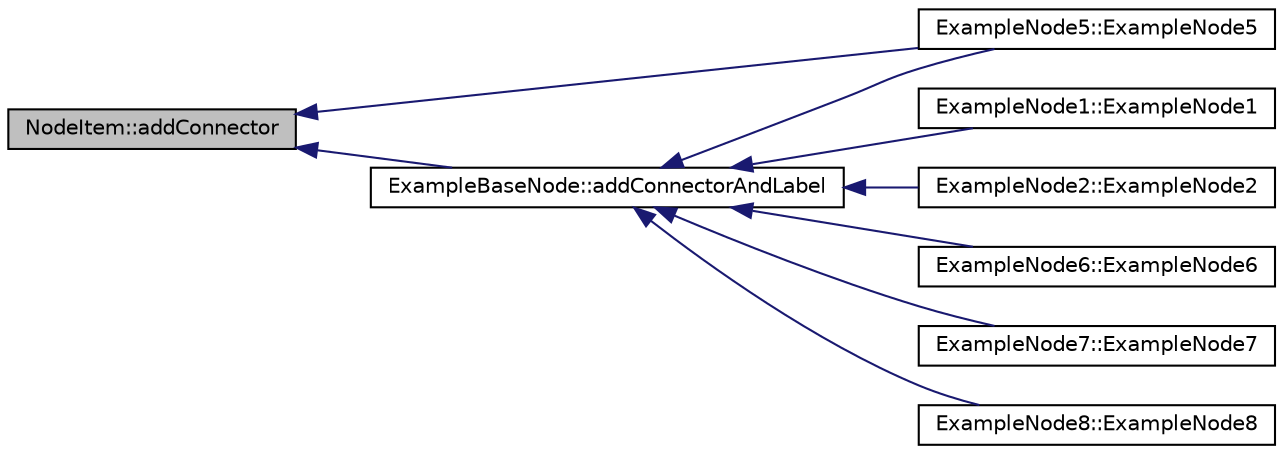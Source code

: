 digraph G
{
  edge [fontname="Helvetica",fontsize="10",labelfontname="Helvetica",labelfontsize="10"];
  node [fontname="Helvetica",fontsize="10",shape=record];
  rankdir="LR";
  Node1 [label="NodeItem::addConnector",height=0.2,width=0.4,color="black", fillcolor="grey75", style="filled" fontcolor="black"];
  Node1 -> Node2 [dir="back",color="midnightblue",fontsize="10",style="solid",fontname="Helvetica"];
  Node2 [label="ExampleBaseNode::addConnectorAndLabel",height=0.2,width=0.4,color="black", fillcolor="white", style="filled",URL="$class_example_base_node.html#aed011fddfd3b34d2dc1dd7ba306fa0bb"];
  Node2 -> Node3 [dir="back",color="midnightblue",fontsize="10",style="solid",fontname="Helvetica"];
  Node3 [label="ExampleNode1::ExampleNode1",height=0.2,width=0.4,color="black", fillcolor="white", style="filled",URL="$class_example_node1.html#adb4b013bf0e7f0d141bfa5e9e96308ab"];
  Node2 -> Node4 [dir="back",color="midnightblue",fontsize="10",style="solid",fontname="Helvetica"];
  Node4 [label="ExampleNode2::ExampleNode2",height=0.2,width=0.4,color="black", fillcolor="white", style="filled",URL="$class_example_node2.html#af477a75e75b2c4d2444a4e2b365aabd0"];
  Node2 -> Node5 [dir="back",color="midnightblue",fontsize="10",style="solid",fontname="Helvetica"];
  Node5 [label="ExampleNode5::ExampleNode5",height=0.2,width=0.4,color="black", fillcolor="white", style="filled",URL="$class_example_node5.html#a2e32c15ddafd4283c47d0183fed462e5"];
  Node2 -> Node6 [dir="back",color="midnightblue",fontsize="10",style="solid",fontname="Helvetica"];
  Node6 [label="ExampleNode6::ExampleNode6",height=0.2,width=0.4,color="black", fillcolor="white", style="filled",URL="$class_example_node6.html#a143fa56c0215a16e51081088e96843bf"];
  Node2 -> Node7 [dir="back",color="midnightblue",fontsize="10",style="solid",fontname="Helvetica"];
  Node7 [label="ExampleNode7::ExampleNode7",height=0.2,width=0.4,color="black", fillcolor="white", style="filled",URL="$class_example_node7.html#add929a53665eb789ef8d2f0eff072514"];
  Node2 -> Node8 [dir="back",color="midnightblue",fontsize="10",style="solid",fontname="Helvetica"];
  Node8 [label="ExampleNode8::ExampleNode8",height=0.2,width=0.4,color="black", fillcolor="white", style="filled",URL="$class_example_node8.html#a61aa65b0a46cf042715d656e1ff13e49"];
  Node1 -> Node5 [dir="back",color="midnightblue",fontsize="10",style="solid",fontname="Helvetica"];
}
